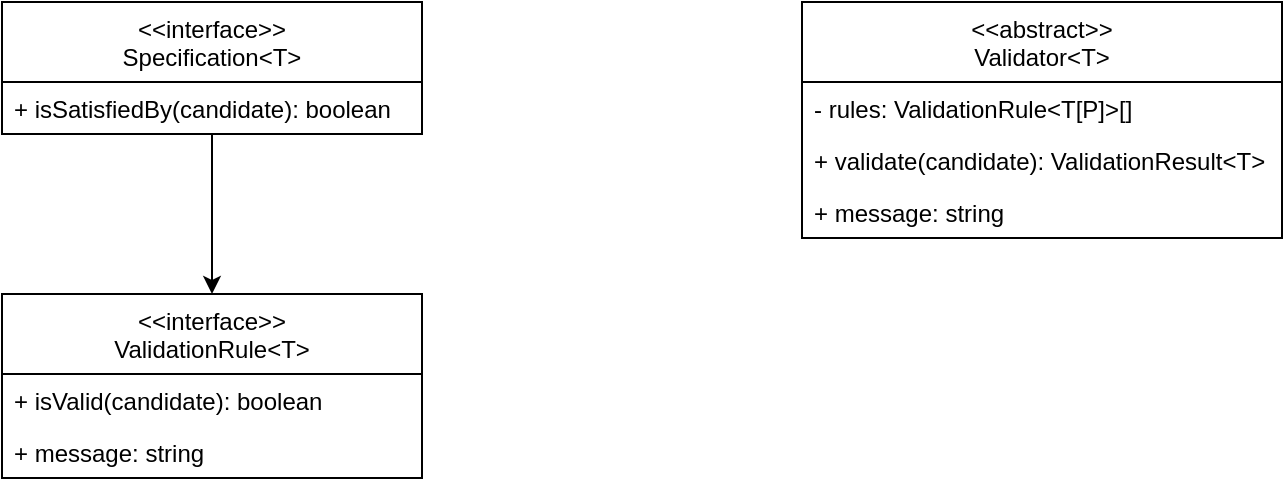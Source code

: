 <mxfile>
    <diagram id="8qST-KKiJrXCVV3HGyeT" name="Page-1">
        <mxGraphModel dx="1398" dy="755" grid="1" gridSize="10" guides="1" tooltips="1" connect="1" arrows="1" fold="1" page="1" pageScale="1" pageWidth="827" pageHeight="1169" math="0" shadow="0">
            <root>
                <mxCell id="0"/>
                <mxCell id="1" parent="0"/>
                <mxCell id="21" value="" style="edgeStyle=none;html=1;startSize=40;" edge="1" parent="1" source="15" target="19">
                    <mxGeometry relative="1" as="geometry"/>
                </mxCell>
                <mxCell id="15" value="&lt;&lt;interface&gt;&gt;&#10;Specification&lt;T&gt;" style="swimlane;fontStyle=0;childLayout=stackLayout;horizontal=1;startSize=40;fillColor=none;horizontalStack=0;resizeParent=1;resizeParentMax=0;resizeLast=0;collapsible=1;marginBottom=0;" vertex="1" parent="1">
                    <mxGeometry x="40" y="40" width="210" height="66" as="geometry"/>
                </mxCell>
                <mxCell id="16" value="+ isSatisfiedBy(candidate): boolean" style="text;strokeColor=none;fillColor=none;align=left;verticalAlign=top;spacingLeft=4;spacingRight=4;overflow=hidden;rotatable=0;points=[[0,0.5],[1,0.5]];portConstraint=eastwest;startSize=40;" vertex="1" parent="15">
                    <mxGeometry y="40" width="210" height="26" as="geometry"/>
                </mxCell>
                <mxCell id="19" value="&lt;&lt;interface&gt;&gt;&#10;ValidationRule&lt;T&gt;" style="swimlane;fontStyle=0;childLayout=stackLayout;horizontal=1;startSize=40;fillColor=none;horizontalStack=0;resizeParent=1;resizeParentMax=0;resizeLast=0;collapsible=1;marginBottom=0;" vertex="1" parent="1">
                    <mxGeometry x="40" y="186" width="210" height="92" as="geometry"/>
                </mxCell>
                <mxCell id="20" value="+ isValid(candidate): boolean" style="text;strokeColor=none;fillColor=none;align=left;verticalAlign=top;spacingLeft=4;spacingRight=4;overflow=hidden;rotatable=0;points=[[0,0.5],[1,0.5]];portConstraint=eastwest;startSize=40;" vertex="1" parent="19">
                    <mxGeometry y="40" width="210" height="26" as="geometry"/>
                </mxCell>
                <mxCell id="23" value="+ message: string" style="text;strokeColor=none;fillColor=none;align=left;verticalAlign=top;spacingLeft=4;spacingRight=4;overflow=hidden;rotatable=0;points=[[0,0.5],[1,0.5]];portConstraint=eastwest;startSize=40;" vertex="1" parent="19">
                    <mxGeometry y="66" width="210" height="26" as="geometry"/>
                </mxCell>
                <mxCell id="24" value="&lt;&lt;abstract&gt;&gt;&#10;Validator&lt;T&gt;" style="swimlane;fontStyle=0;childLayout=stackLayout;horizontal=1;startSize=40;fillColor=none;horizontalStack=0;resizeParent=1;resizeParentMax=0;resizeLast=0;collapsible=1;marginBottom=0;" vertex="1" parent="1">
                    <mxGeometry x="440" y="40" width="240" height="118" as="geometry"/>
                </mxCell>
                <mxCell id="27" value="- rules: ValidationRule&lt;T[P]&gt;[]" style="text;strokeColor=none;fillColor=none;align=left;verticalAlign=top;spacingLeft=4;spacingRight=4;overflow=hidden;rotatable=0;points=[[0,0.5],[1,0.5]];portConstraint=eastwest;startSize=40;" vertex="1" parent="24">
                    <mxGeometry y="40" width="240" height="26" as="geometry"/>
                </mxCell>
                <mxCell id="25" value="+ validate(candidate): ValidationResult&lt;T&gt;" style="text;strokeColor=none;fillColor=none;align=left;verticalAlign=top;spacingLeft=4;spacingRight=4;overflow=hidden;rotatable=0;points=[[0,0.5],[1,0.5]];portConstraint=eastwest;startSize=40;" vertex="1" parent="24">
                    <mxGeometry y="66" width="240" height="26" as="geometry"/>
                </mxCell>
                <mxCell id="26" value="+ message: string" style="text;strokeColor=none;fillColor=none;align=left;verticalAlign=top;spacingLeft=4;spacingRight=4;overflow=hidden;rotatable=0;points=[[0,0.5],[1,0.5]];portConstraint=eastwest;startSize=40;" vertex="1" parent="24">
                    <mxGeometry y="92" width="240" height="26" as="geometry"/>
                </mxCell>
            </root>
        </mxGraphModel>
    </diagram>
</mxfile>